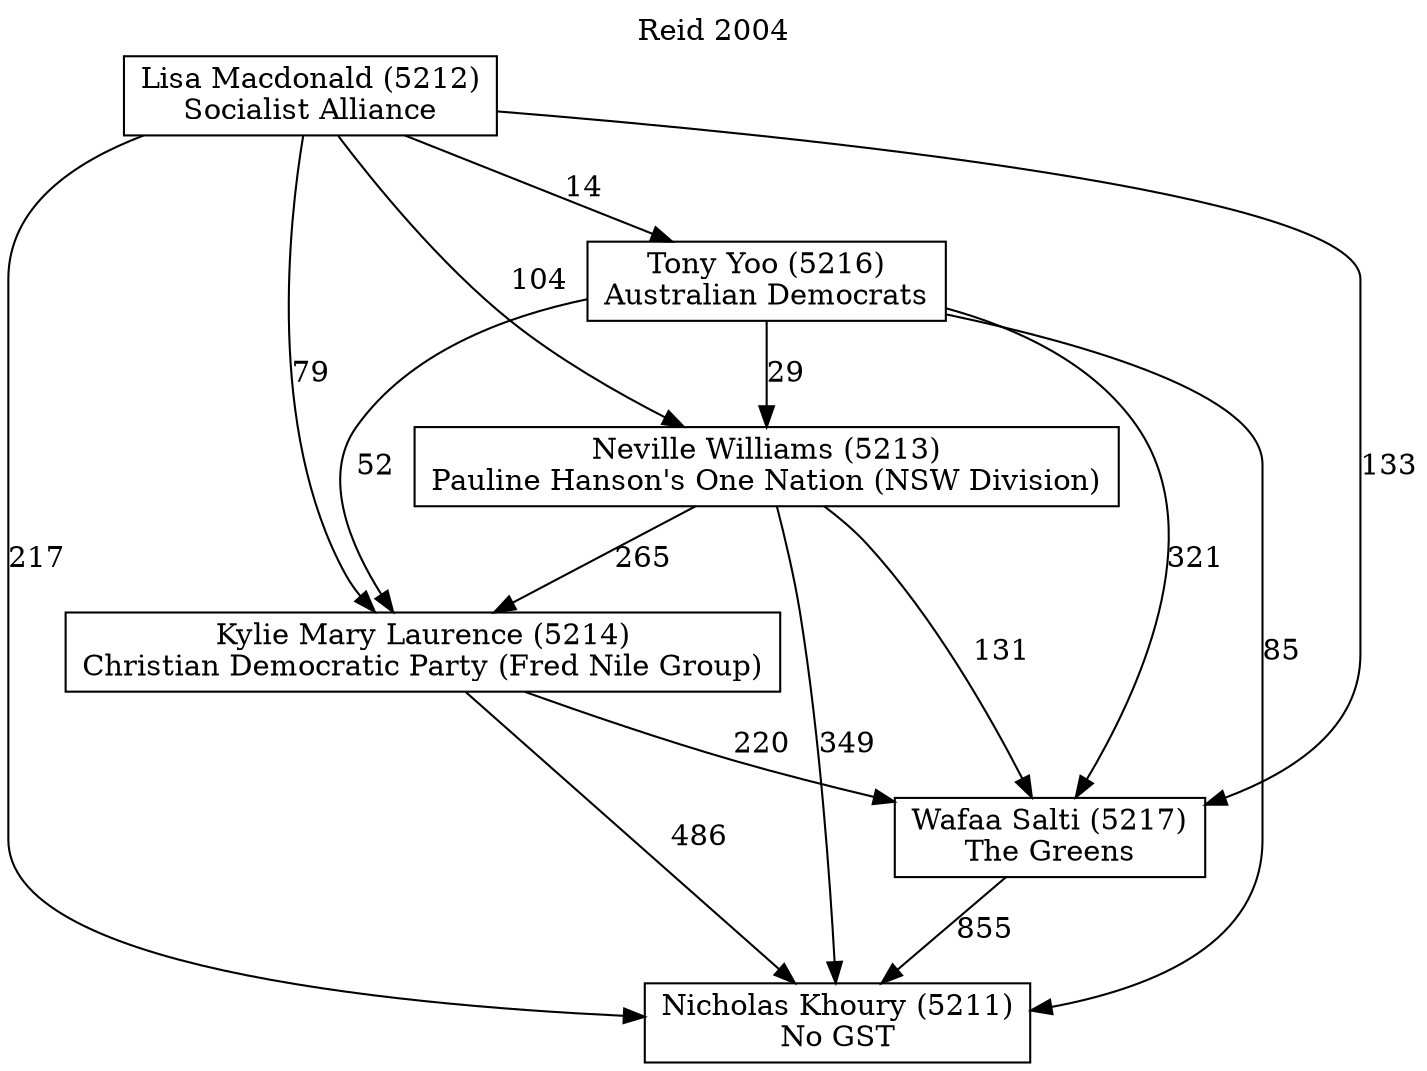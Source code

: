 // House preference flow
digraph "Nicholas Khoury (5211)_Reid_2004" {
	graph [label="Reid 2004" labelloc=t mclimit=10]
	node [shape=box]
	"Nicholas Khoury (5211)" [label="Nicholas Khoury (5211)
No GST"]
	"Wafaa Salti (5217)" [label="Wafaa Salti (5217)
The Greens"]
	"Kylie Mary Laurence (5214)" [label="Kylie Mary Laurence (5214)
Christian Democratic Party (Fred Nile Group)"]
	"Neville Williams (5213)" [label="Neville Williams (5213)
Pauline Hanson's One Nation (NSW Division)"]
	"Tony Yoo (5216)" [label="Tony Yoo (5216)
Australian Democrats"]
	"Lisa Macdonald (5212)" [label="Lisa Macdonald (5212)
Socialist Alliance"]
	"Wafaa Salti (5217)" -> "Nicholas Khoury (5211)" [label=855]
	"Kylie Mary Laurence (5214)" -> "Wafaa Salti (5217)" [label=220]
	"Neville Williams (5213)" -> "Kylie Mary Laurence (5214)" [label=265]
	"Tony Yoo (5216)" -> "Neville Williams (5213)" [label=29]
	"Lisa Macdonald (5212)" -> "Tony Yoo (5216)" [label=14]
	"Kylie Mary Laurence (5214)" -> "Nicholas Khoury (5211)" [label=486]
	"Neville Williams (5213)" -> "Nicholas Khoury (5211)" [label=349]
	"Tony Yoo (5216)" -> "Nicholas Khoury (5211)" [label=85]
	"Lisa Macdonald (5212)" -> "Nicholas Khoury (5211)" [label=217]
	"Lisa Macdonald (5212)" -> "Neville Williams (5213)" [label=104]
	"Tony Yoo (5216)" -> "Kylie Mary Laurence (5214)" [label=52]
	"Lisa Macdonald (5212)" -> "Kylie Mary Laurence (5214)" [label=79]
	"Neville Williams (5213)" -> "Wafaa Salti (5217)" [label=131]
	"Tony Yoo (5216)" -> "Wafaa Salti (5217)" [label=321]
	"Lisa Macdonald (5212)" -> "Wafaa Salti (5217)" [label=133]
}
